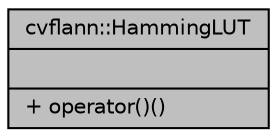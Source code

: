 digraph "cvflann::HammingLUT"
{
 // LATEX_PDF_SIZE
  edge [fontname="Helvetica",fontsize="10",labelfontname="Helvetica",labelfontsize="10"];
  node [fontname="Helvetica",fontsize="10",shape=record];
  Node1 [label="{cvflann::HammingLUT\n||+ operator()()\l}",height=0.2,width=0.4,color="black", fillcolor="grey75", style="filled", fontcolor="black",tooltip=" "];
}
